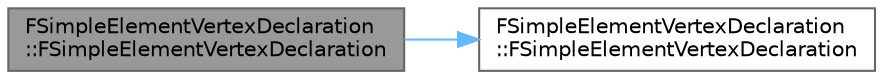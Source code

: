 digraph "FSimpleElementVertexDeclaration::FSimpleElementVertexDeclaration"
{
 // INTERACTIVE_SVG=YES
 // LATEX_PDF_SIZE
  bgcolor="transparent";
  edge [fontname=Helvetica,fontsize=10,labelfontname=Helvetica,labelfontsize=10];
  node [fontname=Helvetica,fontsize=10,shape=box,height=0.2,width=0.4];
  rankdir="LR";
  Node1 [id="Node000001",label="FSimpleElementVertexDeclaration\l::FSimpleElementVertexDeclaration",height=0.2,width=0.4,color="gray40", fillcolor="grey60", style="filled", fontcolor="black",tooltip=" "];
  Node1 -> Node2 [id="edge1_Node000001_Node000002",color="steelblue1",style="solid",tooltip=" "];
  Node2 [id="Node000002",label="FSimpleElementVertexDeclaration\l::FSimpleElementVertexDeclaration",height=0.2,width=0.4,color="grey40", fillcolor="white", style="filled",URL="$d3/d2e/classFSimpleElementVertexDeclaration.html#a37feefcd22eb3981472b7091041504d2",tooltip=" "];
}
